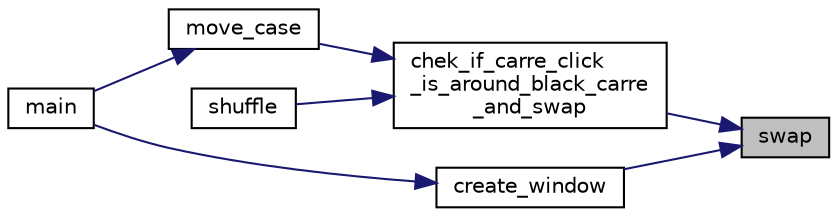 digraph "swap"
{
 // LATEX_PDF_SIZE
  edge [fontname="Helvetica",fontsize="10",labelfontname="Helvetica",labelfontsize="10"];
  node [fontname="Helvetica",fontsize="10",shape=record];
  rankdir="RL";
  Node1 [label="swap",height=0.2,width=0.4,color="black", fillcolor="grey75", style="filled", fontcolor="black",tooltip="Echange deux cases du plateau."];
  Node1 -> Node2 [dir="back",color="midnightblue",fontsize="10",style="solid"];
  Node2 [label="chek_if_carre_click\l_is_around_black_carre\l_and_swap",height=0.2,width=0.4,color="black", fillcolor="white", style="filled",URL="$main_8c.html#ab61017a7ba5769c53742ab1e79ac31ba",tooltip="Vérifie si la case sur laquelle l'utilisateur a cliqué est à côté de la case vide et l'échange si c'e..."];
  Node2 -> Node3 [dir="back",color="midnightblue",fontsize="10",style="solid"];
  Node3 [label="move_case",height=0.2,width=0.4,color="black", fillcolor="white", style="filled",URL="$main_8c.html#a725476abc9735c8ad148677fad2c1b90",tooltip="Gère le déplacement des cases du plateau."];
  Node3 -> Node4 [dir="back",color="midnightblue",fontsize="10",style="solid"];
  Node4 [label="main",height=0.2,width=0.4,color="black", fillcolor="white", style="filled",URL="$main_8c.html#abf9e6b7e6f15df4b525a2e7705ba3089",tooltip="Fonction principale."];
  Node2 -> Node5 [dir="back",color="midnightblue",fontsize="10",style="solid"];
  Node5 [label="shuffle",height=0.2,width=0.4,color="black", fillcolor="white", style="filled",URL="$main_8c.html#a1905fe84eb39f020b32c58baf7a76758",tooltip="Mélange le plateau de jeu."];
  Node1 -> Node6 [dir="back",color="midnightblue",fontsize="10",style="solid"];
  Node6 [label="create_window",height=0.2,width=0.4,color="black", fillcolor="white", style="filled",URL="$main_8c.html#adbf4a23b001075b18efb14b900bce769",tooltip="Créer la fenêtre et initialise le plateau de jeu."];
  Node6 -> Node4 [dir="back",color="midnightblue",fontsize="10",style="solid"];
}
